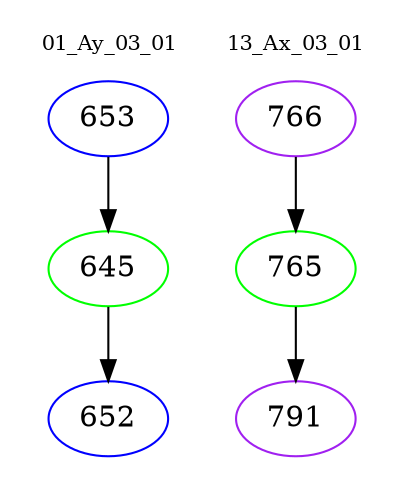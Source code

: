 digraph{
subgraph cluster_0 {
color = white
label = "01_Ay_03_01";
fontsize=10;
T0_653 [label="653", color="blue"]
T0_653 -> T0_645 [color="black"]
T0_645 [label="645", color="green"]
T0_645 -> T0_652 [color="black"]
T0_652 [label="652", color="blue"]
}
subgraph cluster_1 {
color = white
label = "13_Ax_03_01";
fontsize=10;
T1_766 [label="766", color="purple"]
T1_766 -> T1_765 [color="black"]
T1_765 [label="765", color="green"]
T1_765 -> T1_791 [color="black"]
T1_791 [label="791", color="purple"]
}
}
